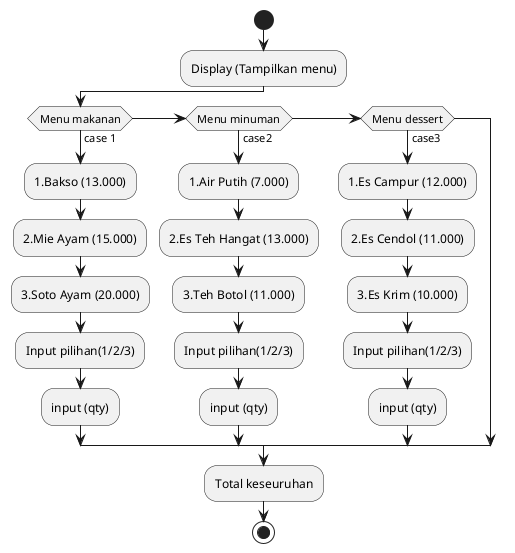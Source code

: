 @startuml

start
:Display (Tampilkan menu);
        if (Menu makanan) then (case 1)
                :1.Bakso (13.000);
                :2.Mie Ayam (15.000);
                :3.Soto Ayam (20.000);
                :Input pilihan(1/2/3);
                :input (qty);
        elseif (Menu minuman) then (case2)
                :1.Air Putih (7.000);
                :2.Es Teh Hangat (13.000);
                :3.Teh Botol (11.000);
                :Input pilihan(1/2/3);
                :input (qty);
        elseif (Menu dessert) then (case3)
                :1.Es Campur (12.000);
                :2.Es Cendol (11.000);
                :3.Es Krim (10.000);
                :Input pilihan(1/2/3);
                :input (qty);
        endif
        :Total keseuruhan;
stop

@enduml